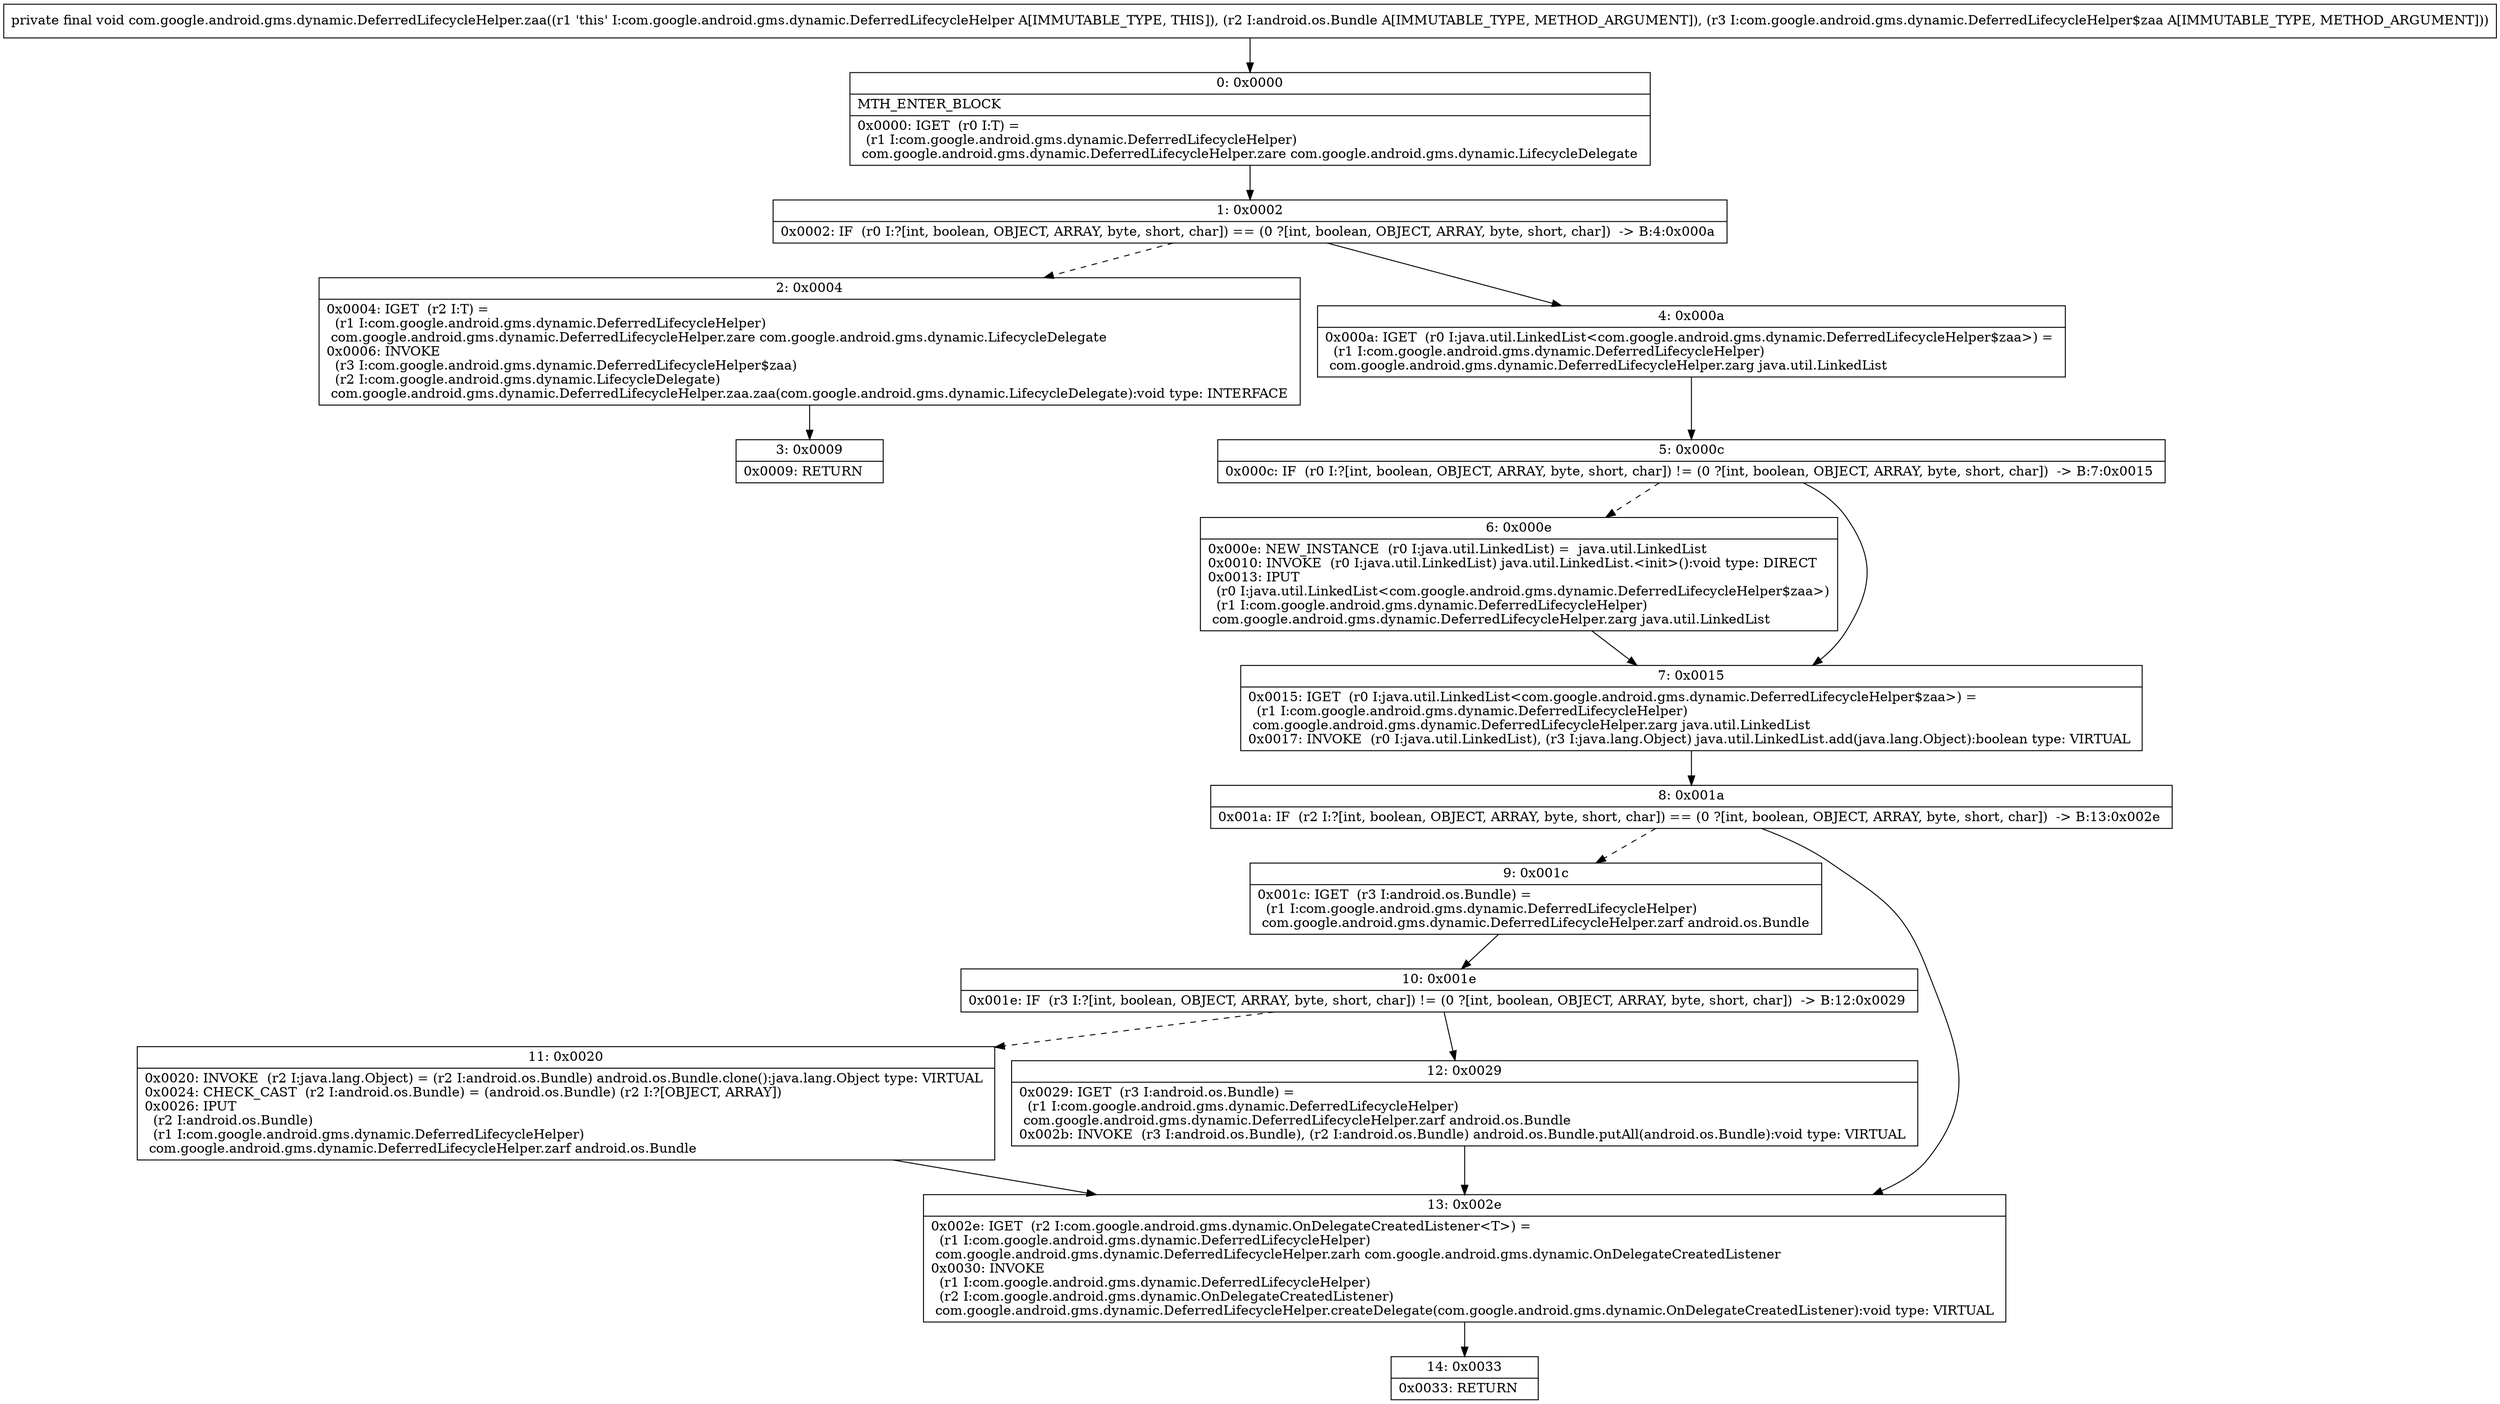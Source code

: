 digraph "CFG forcom.google.android.gms.dynamic.DeferredLifecycleHelper.zaa(Landroid\/os\/Bundle;Lcom\/google\/android\/gms\/dynamic\/DeferredLifecycleHelper$zaa;)V" {
Node_0 [shape=record,label="{0\:\ 0x0000|MTH_ENTER_BLOCK\l|0x0000: IGET  (r0 I:T) = \l  (r1 I:com.google.android.gms.dynamic.DeferredLifecycleHelper)\l com.google.android.gms.dynamic.DeferredLifecycleHelper.zare com.google.android.gms.dynamic.LifecycleDelegate \l}"];
Node_1 [shape=record,label="{1\:\ 0x0002|0x0002: IF  (r0 I:?[int, boolean, OBJECT, ARRAY, byte, short, char]) == (0 ?[int, boolean, OBJECT, ARRAY, byte, short, char])  \-\> B:4:0x000a \l}"];
Node_2 [shape=record,label="{2\:\ 0x0004|0x0004: IGET  (r2 I:T) = \l  (r1 I:com.google.android.gms.dynamic.DeferredLifecycleHelper)\l com.google.android.gms.dynamic.DeferredLifecycleHelper.zare com.google.android.gms.dynamic.LifecycleDelegate \l0x0006: INVOKE  \l  (r3 I:com.google.android.gms.dynamic.DeferredLifecycleHelper$zaa)\l  (r2 I:com.google.android.gms.dynamic.LifecycleDelegate)\l com.google.android.gms.dynamic.DeferredLifecycleHelper.zaa.zaa(com.google.android.gms.dynamic.LifecycleDelegate):void type: INTERFACE \l}"];
Node_3 [shape=record,label="{3\:\ 0x0009|0x0009: RETURN   \l}"];
Node_4 [shape=record,label="{4\:\ 0x000a|0x000a: IGET  (r0 I:java.util.LinkedList\<com.google.android.gms.dynamic.DeferredLifecycleHelper$zaa\>) = \l  (r1 I:com.google.android.gms.dynamic.DeferredLifecycleHelper)\l com.google.android.gms.dynamic.DeferredLifecycleHelper.zarg java.util.LinkedList \l}"];
Node_5 [shape=record,label="{5\:\ 0x000c|0x000c: IF  (r0 I:?[int, boolean, OBJECT, ARRAY, byte, short, char]) != (0 ?[int, boolean, OBJECT, ARRAY, byte, short, char])  \-\> B:7:0x0015 \l}"];
Node_6 [shape=record,label="{6\:\ 0x000e|0x000e: NEW_INSTANCE  (r0 I:java.util.LinkedList) =  java.util.LinkedList \l0x0010: INVOKE  (r0 I:java.util.LinkedList) java.util.LinkedList.\<init\>():void type: DIRECT \l0x0013: IPUT  \l  (r0 I:java.util.LinkedList\<com.google.android.gms.dynamic.DeferredLifecycleHelper$zaa\>)\l  (r1 I:com.google.android.gms.dynamic.DeferredLifecycleHelper)\l com.google.android.gms.dynamic.DeferredLifecycleHelper.zarg java.util.LinkedList \l}"];
Node_7 [shape=record,label="{7\:\ 0x0015|0x0015: IGET  (r0 I:java.util.LinkedList\<com.google.android.gms.dynamic.DeferredLifecycleHelper$zaa\>) = \l  (r1 I:com.google.android.gms.dynamic.DeferredLifecycleHelper)\l com.google.android.gms.dynamic.DeferredLifecycleHelper.zarg java.util.LinkedList \l0x0017: INVOKE  (r0 I:java.util.LinkedList), (r3 I:java.lang.Object) java.util.LinkedList.add(java.lang.Object):boolean type: VIRTUAL \l}"];
Node_8 [shape=record,label="{8\:\ 0x001a|0x001a: IF  (r2 I:?[int, boolean, OBJECT, ARRAY, byte, short, char]) == (0 ?[int, boolean, OBJECT, ARRAY, byte, short, char])  \-\> B:13:0x002e \l}"];
Node_9 [shape=record,label="{9\:\ 0x001c|0x001c: IGET  (r3 I:android.os.Bundle) = \l  (r1 I:com.google.android.gms.dynamic.DeferredLifecycleHelper)\l com.google.android.gms.dynamic.DeferredLifecycleHelper.zarf android.os.Bundle \l}"];
Node_10 [shape=record,label="{10\:\ 0x001e|0x001e: IF  (r3 I:?[int, boolean, OBJECT, ARRAY, byte, short, char]) != (0 ?[int, boolean, OBJECT, ARRAY, byte, short, char])  \-\> B:12:0x0029 \l}"];
Node_11 [shape=record,label="{11\:\ 0x0020|0x0020: INVOKE  (r2 I:java.lang.Object) = (r2 I:android.os.Bundle) android.os.Bundle.clone():java.lang.Object type: VIRTUAL \l0x0024: CHECK_CAST  (r2 I:android.os.Bundle) = (android.os.Bundle) (r2 I:?[OBJECT, ARRAY]) \l0x0026: IPUT  \l  (r2 I:android.os.Bundle)\l  (r1 I:com.google.android.gms.dynamic.DeferredLifecycleHelper)\l com.google.android.gms.dynamic.DeferredLifecycleHelper.zarf android.os.Bundle \l}"];
Node_12 [shape=record,label="{12\:\ 0x0029|0x0029: IGET  (r3 I:android.os.Bundle) = \l  (r1 I:com.google.android.gms.dynamic.DeferredLifecycleHelper)\l com.google.android.gms.dynamic.DeferredLifecycleHelper.zarf android.os.Bundle \l0x002b: INVOKE  (r3 I:android.os.Bundle), (r2 I:android.os.Bundle) android.os.Bundle.putAll(android.os.Bundle):void type: VIRTUAL \l}"];
Node_13 [shape=record,label="{13\:\ 0x002e|0x002e: IGET  (r2 I:com.google.android.gms.dynamic.OnDelegateCreatedListener\<T\>) = \l  (r1 I:com.google.android.gms.dynamic.DeferredLifecycleHelper)\l com.google.android.gms.dynamic.DeferredLifecycleHelper.zarh com.google.android.gms.dynamic.OnDelegateCreatedListener \l0x0030: INVOKE  \l  (r1 I:com.google.android.gms.dynamic.DeferredLifecycleHelper)\l  (r2 I:com.google.android.gms.dynamic.OnDelegateCreatedListener)\l com.google.android.gms.dynamic.DeferredLifecycleHelper.createDelegate(com.google.android.gms.dynamic.OnDelegateCreatedListener):void type: VIRTUAL \l}"];
Node_14 [shape=record,label="{14\:\ 0x0033|0x0033: RETURN   \l}"];
MethodNode[shape=record,label="{private final void com.google.android.gms.dynamic.DeferredLifecycleHelper.zaa((r1 'this' I:com.google.android.gms.dynamic.DeferredLifecycleHelper A[IMMUTABLE_TYPE, THIS]), (r2 I:android.os.Bundle A[IMMUTABLE_TYPE, METHOD_ARGUMENT]), (r3 I:com.google.android.gms.dynamic.DeferredLifecycleHelper$zaa A[IMMUTABLE_TYPE, METHOD_ARGUMENT])) }"];
MethodNode -> Node_0;
Node_0 -> Node_1;
Node_1 -> Node_2[style=dashed];
Node_1 -> Node_4;
Node_2 -> Node_3;
Node_4 -> Node_5;
Node_5 -> Node_6[style=dashed];
Node_5 -> Node_7;
Node_6 -> Node_7;
Node_7 -> Node_8;
Node_8 -> Node_9[style=dashed];
Node_8 -> Node_13;
Node_9 -> Node_10;
Node_10 -> Node_11[style=dashed];
Node_10 -> Node_12;
Node_11 -> Node_13;
Node_12 -> Node_13;
Node_13 -> Node_14;
}

